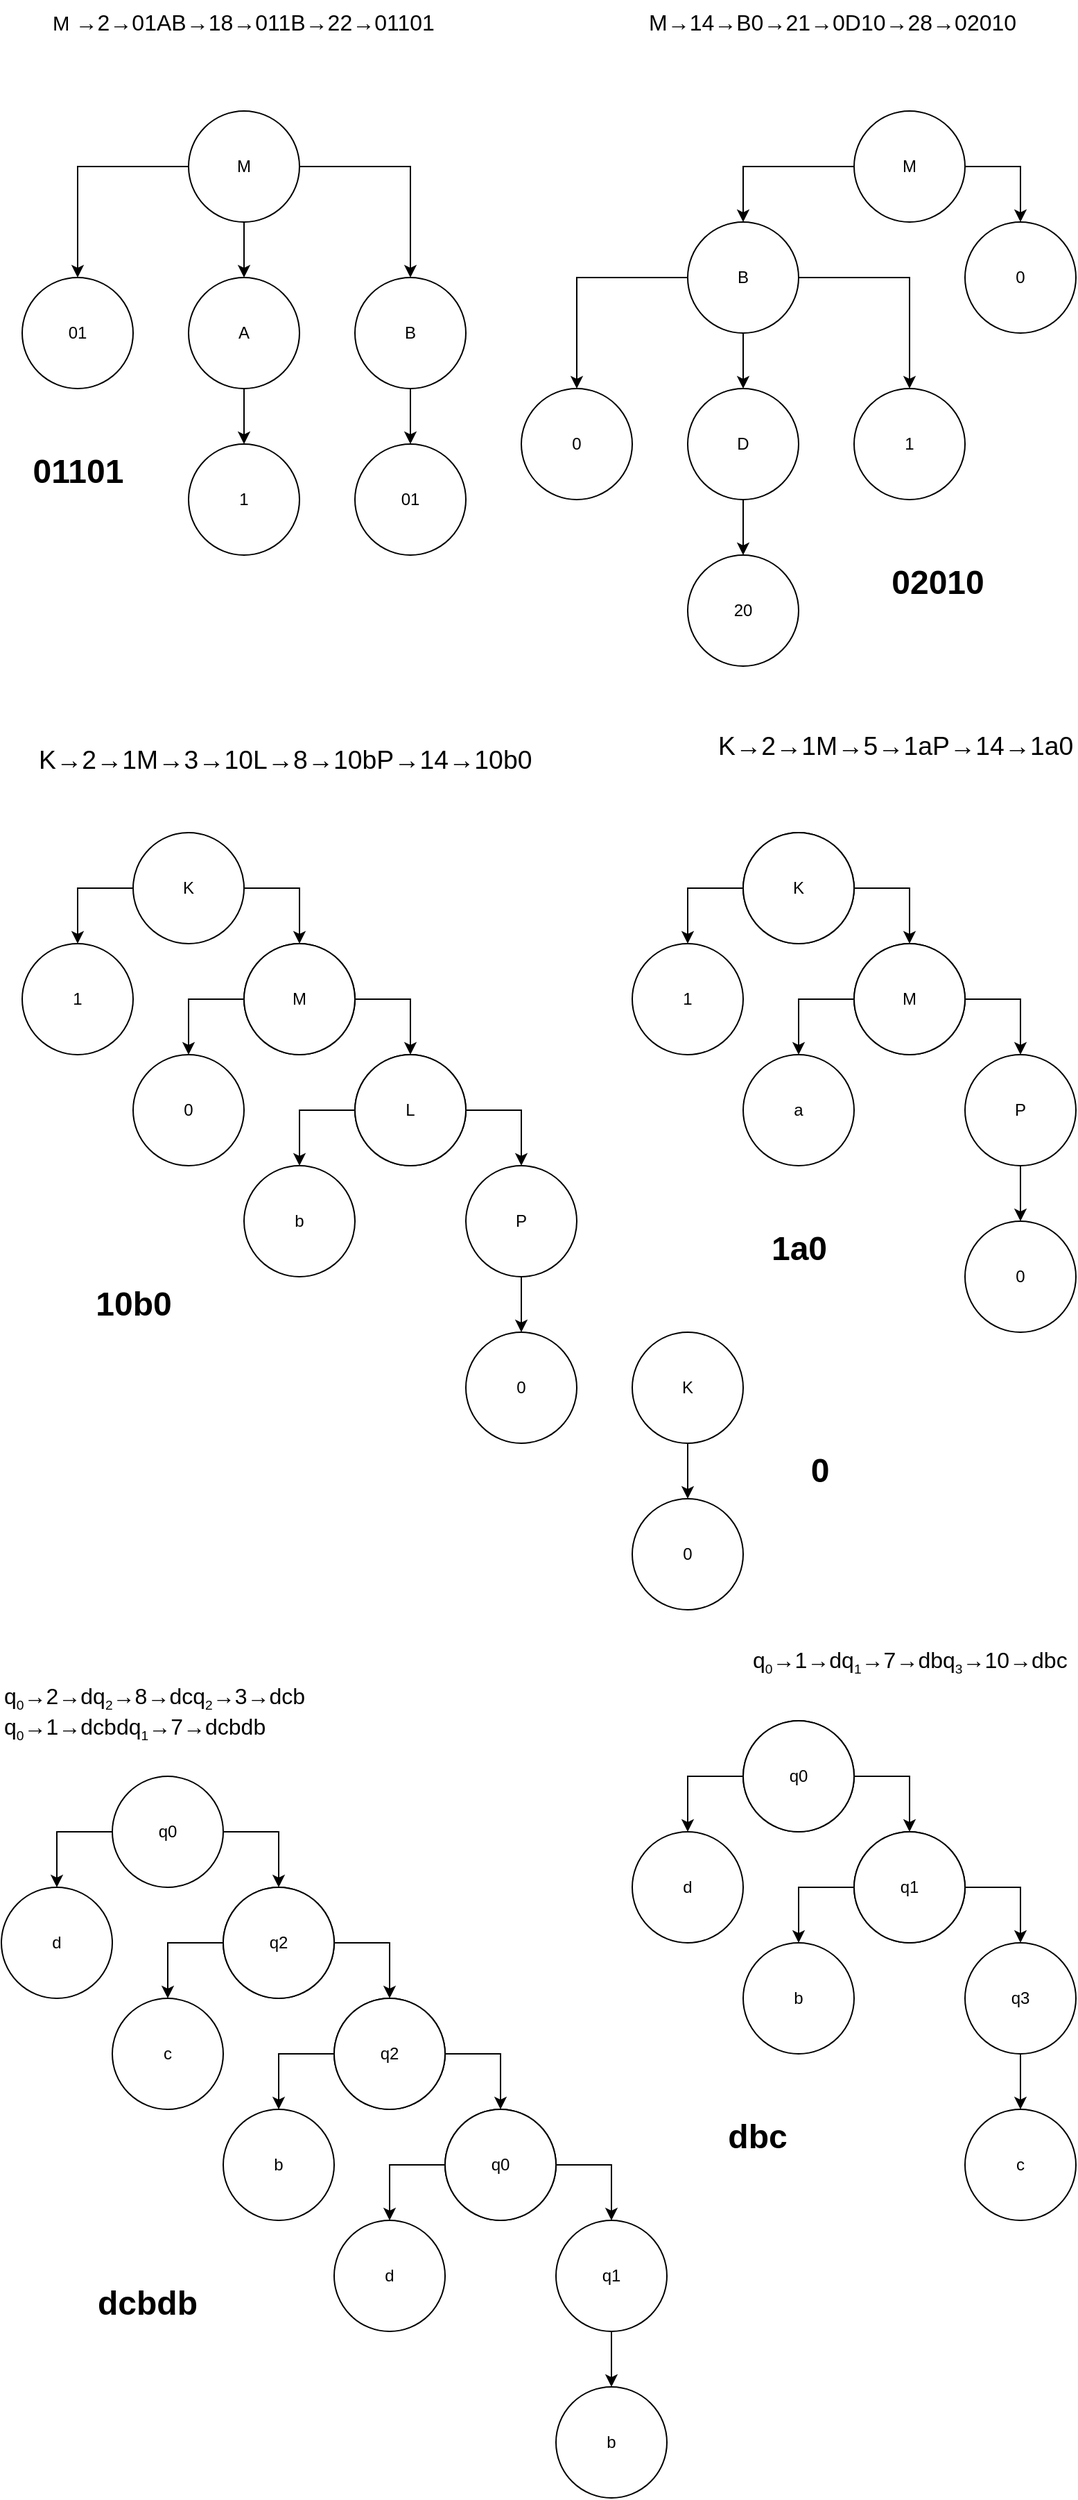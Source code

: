 <mxfile version="14.5.0" type="google"><diagram id="bq5S2013dl3rLuXf6DjG" name="Page-1"><mxGraphModel dx="1108" dy="516" grid="1" gridSize="10" guides="1" tooltips="1" connect="1" arrows="1" fold="1" page="1" pageScale="1" pageWidth="827" pageHeight="1169" math="0" shadow="0"><root><mxCell id="0"/><mxCell id="1" parent="0"/><mxCell id="MY9Ey5Y1wKkI6V7UfZVa-1" value="&lt;b style=&quot;font-weight: normal&quot; id=&quot;docs-internal-guid-f7c82d56-7fff-81ee-689a-39df1142ec52&quot;&gt;&lt;span style=&quot;font-size: 11pt; font-family: arial; color: rgb(0, 0, 0); background-color: transparent; font-weight: 400; font-style: normal; font-variant: normal; text-decoration: none; vertical-align: baseline;&quot;&gt;M &lt;/span&gt;&lt;span style=&quot;font-size: 12pt; font-family: arial; color: rgb(0, 0, 0); background-color: transparent; font-weight: 400; font-style: normal; font-variant: normal; text-decoration: none; vertical-align: baseline;&quot;&gt;→2→01AB→18→011B→22→01101&lt;/span&gt;&lt;/b&gt;" style="text;whiteSpace=wrap;html=1;" parent="1" vertex="1"><mxGeometry x="60" width="300" height="30" as="geometry"/></mxCell><mxCell id="MY9Ey5Y1wKkI6V7UfZVa-6" style="edgeStyle=orthogonalEdgeStyle;rounded=0;orthogonalLoop=1;jettySize=auto;html=1;" parent="1" source="MY9Ey5Y1wKkI6V7UfZVa-2" target="MY9Ey5Y1wKkI6V7UfZVa-5" edge="1"><mxGeometry relative="1" as="geometry"/></mxCell><mxCell id="MY9Ey5Y1wKkI6V7UfZVa-7" style="edgeStyle=orthogonalEdgeStyle;rounded=0;orthogonalLoop=1;jettySize=auto;html=1;" parent="1" source="MY9Ey5Y1wKkI6V7UfZVa-2" target="MY9Ey5Y1wKkI6V7UfZVa-4" edge="1"><mxGeometry relative="1" as="geometry"/></mxCell><mxCell id="MY9Ey5Y1wKkI6V7UfZVa-8" style="edgeStyle=orthogonalEdgeStyle;rounded=0;orthogonalLoop=1;jettySize=auto;html=1;" parent="1" source="MY9Ey5Y1wKkI6V7UfZVa-2" target="MY9Ey5Y1wKkI6V7UfZVa-3" edge="1"><mxGeometry relative="1" as="geometry"/></mxCell><mxCell id="MY9Ey5Y1wKkI6V7UfZVa-2" value="M" style="ellipse;whiteSpace=wrap;html=1;aspect=fixed;" parent="1" vertex="1"><mxGeometry x="160" y="80" width="80" height="80" as="geometry"/></mxCell><mxCell id="MY9Ey5Y1wKkI6V7UfZVa-12" style="edgeStyle=orthogonalEdgeStyle;rounded=0;orthogonalLoop=1;jettySize=auto;html=1;" parent="1" source="MY9Ey5Y1wKkI6V7UfZVa-3" target="MY9Ey5Y1wKkI6V7UfZVa-10" edge="1"><mxGeometry relative="1" as="geometry"/></mxCell><mxCell id="MY9Ey5Y1wKkI6V7UfZVa-3" value="B" style="ellipse;whiteSpace=wrap;html=1;aspect=fixed;" parent="1" vertex="1"><mxGeometry x="280" y="200" width="80" height="80" as="geometry"/></mxCell><mxCell id="MY9Ey5Y1wKkI6V7UfZVa-11" style="edgeStyle=orthogonalEdgeStyle;rounded=0;orthogonalLoop=1;jettySize=auto;html=1;" parent="1" source="MY9Ey5Y1wKkI6V7UfZVa-4" target="MY9Ey5Y1wKkI6V7UfZVa-9" edge="1"><mxGeometry relative="1" as="geometry"/></mxCell><mxCell id="MY9Ey5Y1wKkI6V7UfZVa-4" value="A" style="ellipse;whiteSpace=wrap;html=1;aspect=fixed;" parent="1" vertex="1"><mxGeometry x="160" y="200" width="80" height="80" as="geometry"/></mxCell><mxCell id="MY9Ey5Y1wKkI6V7UfZVa-5" value="01" style="ellipse;whiteSpace=wrap;html=1;aspect=fixed;" parent="1" vertex="1"><mxGeometry x="40" y="200" width="80" height="80" as="geometry"/></mxCell><mxCell id="MY9Ey5Y1wKkI6V7UfZVa-9" value="1" style="ellipse;whiteSpace=wrap;html=1;aspect=fixed;" parent="1" vertex="1"><mxGeometry x="160" y="320" width="80" height="80" as="geometry"/></mxCell><mxCell id="MY9Ey5Y1wKkI6V7UfZVa-10" value="01" style="ellipse;whiteSpace=wrap;html=1;aspect=fixed;" parent="1" vertex="1"><mxGeometry x="280" y="320" width="80" height="80" as="geometry"/></mxCell><mxCell id="MY9Ey5Y1wKkI6V7UfZVa-13" value="&lt;font style=&quot;font-size: 24px&quot;&gt;&lt;b&gt;01101&lt;/b&gt;&lt;/font&gt;" style="text;html=1;align=center;verticalAlign=middle;resizable=0;points=[];autosize=1;" parent="1" vertex="1"><mxGeometry x="40" y="330" width="80" height="20" as="geometry"/></mxCell><mxCell id="MY9Ey5Y1wKkI6V7UfZVa-14" value="&lt;b style=&quot;font-weight: normal&quot; id=&quot;docs-internal-guid-3b774263-7fff-513d-5ee4-12fc597fcb82&quot;&gt;&lt;span style=&quot;font-size: 12pt; font-family: arial; color: rgb(0, 0, 0); background-color: transparent; font-weight: 400; font-style: normal; font-variant: normal; text-decoration: none; vertical-align: baseline;&quot;&gt;M→14→B0→21→0D10→28→02010&lt;/span&gt;&lt;/b&gt;" style="text;whiteSpace=wrap;html=1;" parent="1" vertex="1"><mxGeometry x="490" width="290" height="30" as="geometry"/></mxCell><mxCell id="MY9Ey5Y1wKkI6V7UfZVa-18" style="edgeStyle=orthogonalEdgeStyle;rounded=0;orthogonalLoop=1;jettySize=auto;html=1;" parent="1" source="MY9Ey5Y1wKkI6V7UfZVa-15" target="MY9Ey5Y1wKkI6V7UfZVa-16" edge="1"><mxGeometry relative="1" as="geometry"><Array as="points"><mxPoint x="560" y="120"/></Array></mxGeometry></mxCell><mxCell id="MY9Ey5Y1wKkI6V7UfZVa-19" style="edgeStyle=orthogonalEdgeStyle;rounded=0;orthogonalLoop=1;jettySize=auto;html=1;entryX=0.5;entryY=0;entryDx=0;entryDy=0;" parent="1" source="MY9Ey5Y1wKkI6V7UfZVa-15" target="MY9Ey5Y1wKkI6V7UfZVa-17" edge="1"><mxGeometry relative="1" as="geometry"><Array as="points"><mxPoint x="760" y="120"/></Array></mxGeometry></mxCell><mxCell id="MY9Ey5Y1wKkI6V7UfZVa-15" value="M" style="ellipse;whiteSpace=wrap;html=1;aspect=fixed;" parent="1" vertex="1"><mxGeometry x="640" y="80" width="80" height="80" as="geometry"/></mxCell><mxCell id="MY9Ey5Y1wKkI6V7UfZVa-23" style="edgeStyle=orthogonalEdgeStyle;rounded=0;orthogonalLoop=1;jettySize=auto;html=1;" parent="1" source="MY9Ey5Y1wKkI6V7UfZVa-16" target="MY9Ey5Y1wKkI6V7UfZVa-22" edge="1"><mxGeometry relative="1" as="geometry"/></mxCell><mxCell id="MY9Ey5Y1wKkI6V7UfZVa-24" style="edgeStyle=orthogonalEdgeStyle;rounded=0;orthogonalLoop=1;jettySize=auto;html=1;entryX=0.5;entryY=0;entryDx=0;entryDy=0;" parent="1" source="MY9Ey5Y1wKkI6V7UfZVa-16" target="MY9Ey5Y1wKkI6V7UfZVa-21" edge="1"><mxGeometry relative="1" as="geometry"/></mxCell><mxCell id="MY9Ey5Y1wKkI6V7UfZVa-25" style="edgeStyle=orthogonalEdgeStyle;rounded=0;orthogonalLoop=1;jettySize=auto;html=1;" parent="1" source="MY9Ey5Y1wKkI6V7UfZVa-16" target="MY9Ey5Y1wKkI6V7UfZVa-20" edge="1"><mxGeometry relative="1" as="geometry"/></mxCell><mxCell id="MY9Ey5Y1wKkI6V7UfZVa-16" value="B" style="ellipse;whiteSpace=wrap;html=1;aspect=fixed;" parent="1" vertex="1"><mxGeometry x="520" y="160" width="80" height="80" as="geometry"/></mxCell><mxCell id="MY9Ey5Y1wKkI6V7UfZVa-17" value="0" style="ellipse;whiteSpace=wrap;html=1;aspect=fixed;" parent="1" vertex="1"><mxGeometry x="720" y="160" width="80" height="80" as="geometry"/></mxCell><mxCell id="MY9Ey5Y1wKkI6V7UfZVa-20" value="1" style="ellipse;whiteSpace=wrap;html=1;aspect=fixed;" parent="1" vertex="1"><mxGeometry x="640" y="280" width="80" height="80" as="geometry"/></mxCell><mxCell id="MY9Ey5Y1wKkI6V7UfZVa-27" style="edgeStyle=orthogonalEdgeStyle;rounded=0;orthogonalLoop=1;jettySize=auto;html=1;entryX=0.5;entryY=0;entryDx=0;entryDy=0;" parent="1" source="MY9Ey5Y1wKkI6V7UfZVa-21" target="MY9Ey5Y1wKkI6V7UfZVa-26" edge="1"><mxGeometry relative="1" as="geometry"/></mxCell><mxCell id="MY9Ey5Y1wKkI6V7UfZVa-21" value="D" style="ellipse;whiteSpace=wrap;html=1;aspect=fixed;" parent="1" vertex="1"><mxGeometry x="520" y="280" width="80" height="80" as="geometry"/></mxCell><mxCell id="MY9Ey5Y1wKkI6V7UfZVa-22" value="0" style="ellipse;whiteSpace=wrap;html=1;aspect=fixed;" parent="1" vertex="1"><mxGeometry x="400" y="280" width="80" height="80" as="geometry"/></mxCell><mxCell id="MY9Ey5Y1wKkI6V7UfZVa-26" value="20" style="ellipse;whiteSpace=wrap;html=1;aspect=fixed;" parent="1" vertex="1"><mxGeometry x="520" y="400" width="80" height="80" as="geometry"/></mxCell><mxCell id="MY9Ey5Y1wKkI6V7UfZVa-28" value="&lt;font style=&quot;font-size: 24px&quot;&gt;&lt;b&gt;02010&lt;/b&gt;&lt;/font&gt;" style="text;html=1;align=center;verticalAlign=middle;resizable=0;points=[];autosize=1;" parent="1" vertex="1"><mxGeometry x="660" y="410" width="80" height="20" as="geometry"/></mxCell><mxCell id="MY9Ey5Y1wKkI6V7UfZVa-29" value="&lt;b style=&quot;font-weight: normal&quot; id=&quot;docs-internal-guid-caf6889d-7fff-b81f-f4d1-7a55e1fd6c79&quot;&gt;&lt;span style=&quot;font-size: 14pt; font-family: calibri, sans-serif; color: rgb(0, 0, 0); background-color: transparent; font-weight: 400; font-style: normal; font-variant: normal; text-decoration: none; vertical-align: baseline;&quot;&gt;K→2→1M→3→10L→8→10bP→14→10b0&lt;/span&gt;&lt;/b&gt;" style="text;whiteSpace=wrap;html=1;" parent="1" vertex="1"><mxGeometry x="50" y="530" width="350" height="30" as="geometry"/></mxCell><mxCell id="MY9Ey5Y1wKkI6V7UfZVa-34" style="edgeStyle=orthogonalEdgeStyle;rounded=0;orthogonalLoop=1;jettySize=auto;html=1;entryX=0.5;entryY=0;entryDx=0;entryDy=0;" parent="1" source="MY9Ey5Y1wKkI6V7UfZVa-30" target="MY9Ey5Y1wKkI6V7UfZVa-33" edge="1"><mxGeometry relative="1" as="geometry"><Array as="points"><mxPoint x="80" y="640"/></Array></mxGeometry></mxCell><mxCell id="MY9Ey5Y1wKkI6V7UfZVa-35" style="edgeStyle=orthogonalEdgeStyle;rounded=0;orthogonalLoop=1;jettySize=auto;html=1;" parent="1" source="MY9Ey5Y1wKkI6V7UfZVa-30" target="MY9Ey5Y1wKkI6V7UfZVa-32" edge="1"><mxGeometry relative="1" as="geometry"><Array as="points"><mxPoint x="240" y="640"/></Array></mxGeometry></mxCell><mxCell id="MY9Ey5Y1wKkI6V7UfZVa-30" value="K" style="ellipse;whiteSpace=wrap;html=1;aspect=fixed;" parent="1" vertex="1"><mxGeometry x="120" y="600" width="80" height="80" as="geometry"/></mxCell><mxCell id="MY9Ey5Y1wKkI6V7UfZVa-31" value="0" style="ellipse;whiteSpace=wrap;html=1;aspect=fixed;" parent="1" vertex="1"><mxGeometry x="360" y="960" width="80" height="80" as="geometry"/></mxCell><mxCell id="MY9Ey5Y1wKkI6V7UfZVa-32" value="M" style="ellipse;whiteSpace=wrap;html=1;aspect=fixed;" parent="1" vertex="1"><mxGeometry x="200" y="680" width="80" height="80" as="geometry"/></mxCell><mxCell id="MY9Ey5Y1wKkI6V7UfZVa-33" value="1" style="ellipse;whiteSpace=wrap;html=1;aspect=fixed;" parent="1" vertex="1"><mxGeometry x="40" y="680" width="80" height="80" as="geometry"/></mxCell><mxCell id="MY9Ey5Y1wKkI6V7UfZVa-36" style="edgeStyle=orthogonalEdgeStyle;rounded=0;orthogonalLoop=1;jettySize=auto;html=1;entryX=0.5;entryY=0;entryDx=0;entryDy=0;" parent="1" source="MY9Ey5Y1wKkI6V7UfZVa-38" target="MY9Ey5Y1wKkI6V7UfZVa-40" edge="1"><mxGeometry relative="1" as="geometry"><Array as="points"><mxPoint x="160" y="720"/></Array></mxGeometry></mxCell><mxCell id="MY9Ey5Y1wKkI6V7UfZVa-37" style="edgeStyle=orthogonalEdgeStyle;rounded=0;orthogonalLoop=1;jettySize=auto;html=1;" parent="1" source="MY9Ey5Y1wKkI6V7UfZVa-38" target="MY9Ey5Y1wKkI6V7UfZVa-39" edge="1"><mxGeometry relative="1" as="geometry"><Array as="points"><mxPoint x="320" y="720"/></Array></mxGeometry></mxCell><mxCell id="MY9Ey5Y1wKkI6V7UfZVa-38" value="M" style="ellipse;whiteSpace=wrap;html=1;aspect=fixed;" parent="1" vertex="1"><mxGeometry x="200" y="680" width="80" height="80" as="geometry"/></mxCell><mxCell id="MY9Ey5Y1wKkI6V7UfZVa-39" value="M" style="ellipse;whiteSpace=wrap;html=1;aspect=fixed;" parent="1" vertex="1"><mxGeometry x="280" y="760" width="80" height="80" as="geometry"/></mxCell><mxCell id="MY9Ey5Y1wKkI6V7UfZVa-40" value="0" style="ellipse;whiteSpace=wrap;html=1;aspect=fixed;" parent="1" vertex="1"><mxGeometry x="120" y="760" width="80" height="80" as="geometry"/></mxCell><mxCell id="MY9Ey5Y1wKkI6V7UfZVa-41" style="edgeStyle=orthogonalEdgeStyle;rounded=0;orthogonalLoop=1;jettySize=auto;html=1;entryX=0.5;entryY=0;entryDx=0;entryDy=0;" parent="1" source="MY9Ey5Y1wKkI6V7UfZVa-43" target="MY9Ey5Y1wKkI6V7UfZVa-45" edge="1"><mxGeometry relative="1" as="geometry"><Array as="points"><mxPoint x="240" y="800"/></Array></mxGeometry></mxCell><mxCell id="MY9Ey5Y1wKkI6V7UfZVa-42" style="edgeStyle=orthogonalEdgeStyle;rounded=0;orthogonalLoop=1;jettySize=auto;html=1;" parent="1" source="MY9Ey5Y1wKkI6V7UfZVa-43" target="MY9Ey5Y1wKkI6V7UfZVa-44" edge="1"><mxGeometry relative="1" as="geometry"><Array as="points"><mxPoint x="400" y="800"/></Array></mxGeometry></mxCell><mxCell id="MY9Ey5Y1wKkI6V7UfZVa-43" value="L" style="ellipse;whiteSpace=wrap;html=1;aspect=fixed;" parent="1" vertex="1"><mxGeometry x="280" y="760" width="80" height="80" as="geometry"/></mxCell><mxCell id="MY9Ey5Y1wKkI6V7UfZVa-51" style="edgeStyle=orthogonalEdgeStyle;rounded=0;orthogonalLoop=1;jettySize=auto;html=1;" parent="1" source="MY9Ey5Y1wKkI6V7UfZVa-44" target="MY9Ey5Y1wKkI6V7UfZVa-31" edge="1"><mxGeometry relative="1" as="geometry"/></mxCell><mxCell id="MY9Ey5Y1wKkI6V7UfZVa-44" value="P" style="ellipse;whiteSpace=wrap;html=1;aspect=fixed;" parent="1" vertex="1"><mxGeometry x="360" y="840" width="80" height="80" as="geometry"/></mxCell><mxCell id="MY9Ey5Y1wKkI6V7UfZVa-45" value="b" style="ellipse;whiteSpace=wrap;html=1;aspect=fixed;" parent="1" vertex="1"><mxGeometry x="200" y="840" width="80" height="80" as="geometry"/></mxCell><mxCell id="MY9Ey5Y1wKkI6V7UfZVa-52" value="&lt;font style=&quot;font-size: 24px&quot;&gt;&lt;b&gt;10b0&lt;/b&gt;&lt;/font&gt;" style="text;html=1;align=center;verticalAlign=middle;resizable=0;points=[];autosize=1;" parent="1" vertex="1"><mxGeometry x="85" y="930" width="70" height="20" as="geometry"/></mxCell><mxCell id="MY9Ey5Y1wKkI6V7UfZVa-53" value="&lt;b style=&quot;font-weight: normal&quot; id=&quot;docs-internal-guid-ce30fe15-7fff-f351-4398-638272d41982&quot;&gt;&lt;span style=&quot;font-size: 14pt; font-family: calibri, sans-serif; color: rgb(0, 0, 0); background-color: transparent; font-weight: 400; font-style: normal; font-variant: normal; text-decoration: none; vertical-align: baseline;&quot;&gt;K→2→1M→5→1aP→14→1a0&lt;/span&gt;&lt;/b&gt;" style="text;whiteSpace=wrap;html=1;" parent="1" vertex="1"><mxGeometry x="540" y="520" width="260" height="30" as="geometry"/></mxCell><mxCell id="MY9Ey5Y1wKkI6V7UfZVa-54" value="0" style="ellipse;whiteSpace=wrap;html=1;aspect=fixed;" parent="1" vertex="1"><mxGeometry x="720" y="880" width="80" height="80" as="geometry"/></mxCell><mxCell id="MY9Ey5Y1wKkI6V7UfZVa-55" value="M" style="ellipse;whiteSpace=wrap;html=1;aspect=fixed;" parent="1" vertex="1"><mxGeometry x="560" y="600" width="80" height="80" as="geometry"/></mxCell><mxCell id="MY9Ey5Y1wKkI6V7UfZVa-56" style="edgeStyle=orthogonalEdgeStyle;rounded=0;orthogonalLoop=1;jettySize=auto;html=1;entryX=0.5;entryY=0;entryDx=0;entryDy=0;" parent="1" source="MY9Ey5Y1wKkI6V7UfZVa-58" target="MY9Ey5Y1wKkI6V7UfZVa-60" edge="1"><mxGeometry relative="1" as="geometry"><Array as="points"><mxPoint x="520" y="640"/></Array></mxGeometry></mxCell><mxCell id="MY9Ey5Y1wKkI6V7UfZVa-57" style="edgeStyle=orthogonalEdgeStyle;rounded=0;orthogonalLoop=1;jettySize=auto;html=1;" parent="1" source="MY9Ey5Y1wKkI6V7UfZVa-58" target="MY9Ey5Y1wKkI6V7UfZVa-59" edge="1"><mxGeometry relative="1" as="geometry"><Array as="points"><mxPoint x="680" y="640"/></Array></mxGeometry></mxCell><mxCell id="MY9Ey5Y1wKkI6V7UfZVa-58" value="K" style="ellipse;whiteSpace=wrap;html=1;aspect=fixed;" parent="1" vertex="1"><mxGeometry x="560" y="600" width="80" height="80" as="geometry"/></mxCell><mxCell id="MY9Ey5Y1wKkI6V7UfZVa-59" value="M" style="ellipse;whiteSpace=wrap;html=1;aspect=fixed;" parent="1" vertex="1"><mxGeometry x="640" y="680" width="80" height="80" as="geometry"/></mxCell><mxCell id="MY9Ey5Y1wKkI6V7UfZVa-60" value="1" style="ellipse;whiteSpace=wrap;html=1;aspect=fixed;" parent="1" vertex="1"><mxGeometry x="480" y="680" width="80" height="80" as="geometry"/></mxCell><mxCell id="MY9Ey5Y1wKkI6V7UfZVa-61" style="edgeStyle=orthogonalEdgeStyle;rounded=0;orthogonalLoop=1;jettySize=auto;html=1;entryX=0.5;entryY=0;entryDx=0;entryDy=0;" parent="1" source="MY9Ey5Y1wKkI6V7UfZVa-63" target="MY9Ey5Y1wKkI6V7UfZVa-66" edge="1"><mxGeometry relative="1" as="geometry"><Array as="points"><mxPoint x="600" y="720"/></Array></mxGeometry></mxCell><mxCell id="MY9Ey5Y1wKkI6V7UfZVa-62" style="edgeStyle=orthogonalEdgeStyle;rounded=0;orthogonalLoop=1;jettySize=auto;html=1;" parent="1" source="MY9Ey5Y1wKkI6V7UfZVa-63" target="MY9Ey5Y1wKkI6V7UfZVa-65" edge="1"><mxGeometry relative="1" as="geometry"><Array as="points"><mxPoint x="760" y="720"/></Array></mxGeometry></mxCell><mxCell id="MY9Ey5Y1wKkI6V7UfZVa-63" value="M" style="ellipse;whiteSpace=wrap;html=1;aspect=fixed;" parent="1" vertex="1"><mxGeometry x="640" y="680" width="80" height="80" as="geometry"/></mxCell><mxCell id="MY9Ey5Y1wKkI6V7UfZVa-64" style="edgeStyle=orthogonalEdgeStyle;rounded=0;orthogonalLoop=1;jettySize=auto;html=1;" parent="1" source="MY9Ey5Y1wKkI6V7UfZVa-65" target="MY9Ey5Y1wKkI6V7UfZVa-54" edge="1"><mxGeometry relative="1" as="geometry"/></mxCell><mxCell id="MY9Ey5Y1wKkI6V7UfZVa-65" value="P" style="ellipse;whiteSpace=wrap;html=1;aspect=fixed;" parent="1" vertex="1"><mxGeometry x="720" y="760" width="80" height="80" as="geometry"/></mxCell><mxCell id="MY9Ey5Y1wKkI6V7UfZVa-66" value="a" style="ellipse;whiteSpace=wrap;html=1;aspect=fixed;" parent="1" vertex="1"><mxGeometry x="560" y="760" width="80" height="80" as="geometry"/></mxCell><mxCell id="MY9Ey5Y1wKkI6V7UfZVa-67" value="&lt;font style=&quot;font-size: 24px&quot;&gt;&lt;b&gt;1a0&lt;/b&gt;&lt;/font&gt;" style="text;html=1;align=center;verticalAlign=middle;resizable=0;points=[];autosize=1;" parent="1" vertex="1"><mxGeometry x="570" y="890" width="60" height="20" as="geometry"/></mxCell><mxCell id="MY9Ey5Y1wKkI6V7UfZVa-68" value="0" style="ellipse;whiteSpace=wrap;html=1;aspect=fixed;" parent="1" vertex="1"><mxGeometry x="480" y="1080" width="80" height="80" as="geometry"/></mxCell><mxCell id="MY9Ey5Y1wKkI6V7UfZVa-69" style="edgeStyle=orthogonalEdgeStyle;rounded=0;orthogonalLoop=1;jettySize=auto;html=1;" parent="1" source="MY9Ey5Y1wKkI6V7UfZVa-70" target="MY9Ey5Y1wKkI6V7UfZVa-68" edge="1"><mxGeometry relative="1" as="geometry"/></mxCell><mxCell id="MY9Ey5Y1wKkI6V7UfZVa-70" value="K" style="ellipse;whiteSpace=wrap;html=1;aspect=fixed;" parent="1" vertex="1"><mxGeometry x="480" y="960" width="80" height="80" as="geometry"/></mxCell><mxCell id="MY9Ey5Y1wKkI6V7UfZVa-71" value="&lt;b&gt;&lt;font style=&quot;font-size: 24px&quot;&gt;0&lt;/font&gt;&lt;/b&gt;" style="text;html=1;align=center;verticalAlign=middle;resizable=0;points=[];autosize=1;" parent="1" vertex="1"><mxGeometry x="600" y="1050" width="30" height="20" as="geometry"/></mxCell><mxCell id="G16R22bd1gt3zcoF2fdc-5" style="edgeStyle=orthogonalEdgeStyle;rounded=0;orthogonalLoop=1;jettySize=auto;html=1;" edge="1" parent="1" source="G16R22bd1gt3zcoF2fdc-1" target="G16R22bd1gt3zcoF2fdc-4"><mxGeometry relative="1" as="geometry"><Array as="points"><mxPoint x="65" y="1320"/></Array></mxGeometry></mxCell><mxCell id="G16R22bd1gt3zcoF2fdc-6" style="edgeStyle=orthogonalEdgeStyle;rounded=0;orthogonalLoop=1;jettySize=auto;html=1;" edge="1" parent="1" source="G16R22bd1gt3zcoF2fdc-1" target="G16R22bd1gt3zcoF2fdc-3"><mxGeometry relative="1" as="geometry"><Array as="points"><mxPoint x="225" y="1320"/></Array></mxGeometry></mxCell><mxCell id="G16R22bd1gt3zcoF2fdc-1" value="q0" style="ellipse;whiteSpace=wrap;html=1;aspect=fixed;" vertex="1" parent="1"><mxGeometry x="105" y="1280" width="80" height="80" as="geometry"/></mxCell><mxCell id="G16R22bd1gt3zcoF2fdc-2" value="&lt;b style=&quot;font-weight: normal&quot; id=&quot;docs-internal-guid-20a89bce-7fff-9522-139c-a4a4f72ba5ad&quot;&gt;&lt;p dir=&quot;ltr&quot; style=&quot;line-height: 1.2 ; margin-top: 12pt ; margin-bottom: 12pt&quot;&gt;&lt;span style=&quot;font-size: 12pt; font-family: calibri, sans-serif; color: rgb(0, 0, 0); background-color: transparent; font-weight: 400; font-style: normal; font-variant: normal; text-decoration: none; vertical-align: baseline;&quot;&gt;q&lt;/span&gt;&lt;span style=&quot;font-size: 12pt; font-family: calibri, sans-serif; color: rgb(0, 0, 0); background-color: transparent; font-weight: 400; font-style: normal; font-variant: normal; text-decoration: none; vertical-align: baseline;&quot;&gt;&lt;span style=&quot;font-size: 0.6em ; vertical-align: sub&quot;&gt;0&lt;/span&gt;&lt;/span&gt;&lt;span style=&quot;font-size: 12pt; font-family: calibri, sans-serif; color: rgb(0, 0, 0); background-color: transparent; font-weight: 400; font-style: normal; font-variant: normal; text-decoration: none; vertical-align: baseline;&quot;&gt;→2→dq&lt;/span&gt;&lt;span style=&quot;font-size: 12pt; font-family: calibri, sans-serif; color: rgb(0, 0, 0); background-color: transparent; font-weight: 400; font-style: normal; font-variant: normal; text-decoration: none; vertical-align: baseline;&quot;&gt;&lt;span style=&quot;font-size: 0.6em ; vertical-align: sub&quot;&gt;2&lt;/span&gt;&lt;/span&gt;&lt;span style=&quot;font-size: 12pt; font-family: calibri, sans-serif; color: rgb(0, 0, 0); background-color: transparent; font-weight: 400; font-style: normal; font-variant: normal; text-decoration: none; vertical-align: baseline;&quot;&gt;→8→dcq&lt;/span&gt;&lt;span style=&quot;font-size: 12pt; font-family: calibri, sans-serif; color: rgb(0, 0, 0); background-color: transparent; font-weight: 400; font-style: normal; font-variant: normal; text-decoration: none; vertical-align: baseline;&quot;&gt;&lt;span style=&quot;font-size: 0.6em ; vertical-align: sub&quot;&gt;2&lt;/span&gt;&lt;/span&gt;&lt;span style=&quot;font-size: 12pt; font-family: calibri, sans-serif; color: rgb(0, 0, 0); background-color: transparent; font-weight: 400; font-style: normal; font-variant: normal; text-decoration: none; vertical-align: baseline;&quot;&gt;→3→dcb&lt;/span&gt;&lt;span style=&quot;font-size: 12pt; font-family: calibri, sans-serif; color: rgb(0, 0, 0); background-color: transparent; font-weight: 400; font-style: normal; font-variant: normal; text-decoration: none; vertical-align: baseline;&quot;&gt;&lt;span style=&quot;font-size: 0.6em ; vertical-align: sub&quot;&gt; &lt;/span&gt;&lt;/span&gt;&lt;span style=&quot;font-size: 12pt; font-family: calibri, sans-serif; color: rgb(0, 0, 0); background-color: transparent; font-weight: 400; font-style: normal; font-variant: normal; text-decoration: none; vertical-align: baseline;&quot;&gt;q&lt;/span&gt;&lt;span style=&quot;font-size: 12pt; font-family: calibri, sans-serif; color: rgb(0, 0, 0); background-color: transparent; font-weight: 400; font-style: normal; font-variant: normal; text-decoration: none; vertical-align: baseline;&quot;&gt;&lt;span style=&quot;font-size: 0.6em ; vertical-align: sub&quot;&gt;0&lt;/span&gt;&lt;/span&gt;&lt;span style=&quot;font-size: 12pt; font-family: calibri, sans-serif; color: rgb(0, 0, 0); background-color: transparent; font-weight: 400; font-style: normal; font-variant: normal; text-decoration: none; vertical-align: baseline;&quot;&gt;→1→dcbdq&lt;/span&gt;&lt;span style=&quot;font-size: 12pt; font-family: calibri, sans-serif; color: rgb(0, 0, 0); background-color: transparent; font-weight: 400; font-style: normal; font-variant: normal; text-decoration: none; vertical-align: baseline;&quot;&gt;&lt;span style=&quot;font-size: 0.6em ; vertical-align: sub&quot;&gt;1&lt;/span&gt;&lt;/span&gt;&lt;span style=&quot;font-size: 12pt; font-family: calibri, sans-serif; color: rgb(0, 0, 0); background-color: transparent; font-weight: 400; font-style: normal; font-variant: normal; text-decoration: none; vertical-align: baseline;&quot;&gt;→7→dcbdb&lt;/span&gt;&lt;/p&gt;&lt;/b&gt;&lt;br class=&quot;Apple-interchange-newline&quot;&gt;" style="text;whiteSpace=wrap;html=1;" vertex="1" parent="1"><mxGeometry x="25" y="1190" width="400" height="50" as="geometry"/></mxCell><mxCell id="G16R22bd1gt3zcoF2fdc-3" value="" style="ellipse;whiteSpace=wrap;html=1;aspect=fixed;" vertex="1" parent="1"><mxGeometry x="185" y="1360" width="80" height="80" as="geometry"/></mxCell><mxCell id="G16R22bd1gt3zcoF2fdc-4" value="d" style="ellipse;whiteSpace=wrap;html=1;aspect=fixed;" vertex="1" parent="1"><mxGeometry x="25" y="1360" width="80" height="80" as="geometry"/></mxCell><mxCell id="G16R22bd1gt3zcoF2fdc-7" style="edgeStyle=orthogonalEdgeStyle;rounded=0;orthogonalLoop=1;jettySize=auto;html=1;" edge="1" parent="1" source="G16R22bd1gt3zcoF2fdc-9" target="G16R22bd1gt3zcoF2fdc-11"><mxGeometry relative="1" as="geometry"><Array as="points"><mxPoint x="145" y="1400"/></Array></mxGeometry></mxCell><mxCell id="G16R22bd1gt3zcoF2fdc-8" style="edgeStyle=orthogonalEdgeStyle;rounded=0;orthogonalLoop=1;jettySize=auto;html=1;" edge="1" parent="1" source="G16R22bd1gt3zcoF2fdc-9" target="G16R22bd1gt3zcoF2fdc-10"><mxGeometry relative="1" as="geometry"><Array as="points"><mxPoint x="305" y="1400"/></Array></mxGeometry></mxCell><mxCell id="G16R22bd1gt3zcoF2fdc-9" value="q2" style="ellipse;whiteSpace=wrap;html=1;aspect=fixed;" vertex="1" parent="1"><mxGeometry x="185" y="1360" width="80" height="80" as="geometry"/></mxCell><mxCell id="G16R22bd1gt3zcoF2fdc-10" value="" style="ellipse;whiteSpace=wrap;html=1;aspect=fixed;" vertex="1" parent="1"><mxGeometry x="265" y="1440" width="80" height="80" as="geometry"/></mxCell><mxCell id="G16R22bd1gt3zcoF2fdc-11" value="c" style="ellipse;whiteSpace=wrap;html=1;aspect=fixed;" vertex="1" parent="1"><mxGeometry x="105" y="1440" width="80" height="80" as="geometry"/></mxCell><mxCell id="G16R22bd1gt3zcoF2fdc-12" style="edgeStyle=orthogonalEdgeStyle;rounded=0;orthogonalLoop=1;jettySize=auto;html=1;" edge="1" parent="1" source="G16R22bd1gt3zcoF2fdc-14" target="G16R22bd1gt3zcoF2fdc-16"><mxGeometry relative="1" as="geometry"><Array as="points"><mxPoint x="225" y="1480"/></Array></mxGeometry></mxCell><mxCell id="G16R22bd1gt3zcoF2fdc-13" style="edgeStyle=orthogonalEdgeStyle;rounded=0;orthogonalLoop=1;jettySize=auto;html=1;" edge="1" parent="1" source="G16R22bd1gt3zcoF2fdc-14" target="G16R22bd1gt3zcoF2fdc-15"><mxGeometry relative="1" as="geometry"><Array as="points"><mxPoint x="385" y="1480"/></Array></mxGeometry></mxCell><mxCell id="G16R22bd1gt3zcoF2fdc-14" value="q2" style="ellipse;whiteSpace=wrap;html=1;aspect=fixed;" vertex="1" parent="1"><mxGeometry x="265" y="1440" width="80" height="80" as="geometry"/></mxCell><mxCell id="G16R22bd1gt3zcoF2fdc-15" value="" style="ellipse;whiteSpace=wrap;html=1;aspect=fixed;" vertex="1" parent="1"><mxGeometry x="345" y="1520" width="80" height="80" as="geometry"/></mxCell><mxCell id="G16R22bd1gt3zcoF2fdc-16" value="b" style="ellipse;whiteSpace=wrap;html=1;aspect=fixed;" vertex="1" parent="1"><mxGeometry x="185" y="1520" width="80" height="80" as="geometry"/></mxCell><mxCell id="G16R22bd1gt3zcoF2fdc-17" style="edgeStyle=orthogonalEdgeStyle;rounded=0;orthogonalLoop=1;jettySize=auto;html=1;" edge="1" parent="1" source="G16R22bd1gt3zcoF2fdc-19" target="G16R22bd1gt3zcoF2fdc-21"><mxGeometry relative="1" as="geometry"><Array as="points"><mxPoint x="305" y="1560"/></Array></mxGeometry></mxCell><mxCell id="G16R22bd1gt3zcoF2fdc-18" style="edgeStyle=orthogonalEdgeStyle;rounded=0;orthogonalLoop=1;jettySize=auto;html=1;" edge="1" parent="1" source="G16R22bd1gt3zcoF2fdc-19" target="G16R22bd1gt3zcoF2fdc-20"><mxGeometry relative="1" as="geometry"><Array as="points"><mxPoint x="465" y="1560"/></Array></mxGeometry></mxCell><mxCell id="G16R22bd1gt3zcoF2fdc-19" value="q0" style="ellipse;whiteSpace=wrap;html=1;aspect=fixed;" vertex="1" parent="1"><mxGeometry x="345" y="1520" width="80" height="80" as="geometry"/></mxCell><mxCell id="G16R22bd1gt3zcoF2fdc-24" style="edgeStyle=orthogonalEdgeStyle;rounded=0;orthogonalLoop=1;jettySize=auto;html=1;entryX=0.5;entryY=0;entryDx=0;entryDy=0;" edge="1" parent="1" source="G16R22bd1gt3zcoF2fdc-20" target="G16R22bd1gt3zcoF2fdc-22"><mxGeometry relative="1" as="geometry"/></mxCell><mxCell id="G16R22bd1gt3zcoF2fdc-20" value="q1" style="ellipse;whiteSpace=wrap;html=1;aspect=fixed;" vertex="1" parent="1"><mxGeometry x="425" y="1600" width="80" height="80" as="geometry"/></mxCell><mxCell id="G16R22bd1gt3zcoF2fdc-21" value="d" style="ellipse;whiteSpace=wrap;html=1;aspect=fixed;" vertex="1" parent="1"><mxGeometry x="265" y="1600" width="80" height="80" as="geometry"/></mxCell><mxCell id="G16R22bd1gt3zcoF2fdc-22" value="b" style="ellipse;whiteSpace=wrap;html=1;aspect=fixed;" vertex="1" parent="1"><mxGeometry x="425" y="1720" width="80" height="80" as="geometry"/></mxCell><mxCell id="G16R22bd1gt3zcoF2fdc-25" value="&lt;b&gt;&lt;font style=&quot;font-size: 24px&quot;&gt;dcbdb&lt;/font&gt;&lt;/b&gt;" style="text;html=1;align=center;verticalAlign=middle;resizable=0;points=[];autosize=1;" vertex="1" parent="1"><mxGeometry x="85" y="1650" width="90" height="20" as="geometry"/></mxCell><mxCell id="G16R22bd1gt3zcoF2fdc-26" value="&lt;b style=&quot;font-weight: normal&quot; id=&quot;docs-internal-guid-238e09ee-7fff-3a9e-9a1d-606c4258e6b3&quot;&gt;&lt;span style=&quot;font-size: 12pt; font-family: calibri, sans-serif; color: rgb(0, 0, 0); background-color: transparent; font-weight: 400; font-style: normal; font-variant: normal; text-decoration: none; vertical-align: baseline;&quot;&gt;q&lt;/span&gt;&lt;span style=&quot;font-size: 12pt; font-family: calibri, sans-serif; color: rgb(0, 0, 0); background-color: transparent; font-weight: 400; font-style: normal; font-variant: normal; text-decoration: none; vertical-align: baseline;&quot;&gt;&lt;span style=&quot;font-size: 0.6em ; vertical-align: sub&quot;&gt;0&lt;/span&gt;&lt;/span&gt;&lt;span style=&quot;font-size: 12pt; font-family: calibri, sans-serif; color: rgb(0, 0, 0); background-color: transparent; font-weight: 400; font-style: normal; font-variant: normal; text-decoration: none; vertical-align: baseline;&quot;&gt;→1→dq&lt;/span&gt;&lt;span style=&quot;font-size: 12pt; font-family: calibri, sans-serif; color: rgb(0, 0, 0); background-color: transparent; font-weight: 400; font-style: normal; font-variant: normal; text-decoration: none; vertical-align: baseline;&quot;&gt;&lt;span style=&quot;font-size: 0.6em ; vertical-align: sub&quot;&gt;1&lt;/span&gt;&lt;/span&gt;&lt;span style=&quot;font-size: 12pt; font-family: calibri, sans-serif; color: rgb(0, 0, 0); background-color: transparent; font-weight: 400; font-style: normal; font-variant: normal; text-decoration: none; vertical-align: baseline;&quot;&gt;→7→dbq&lt;/span&gt;&lt;span style=&quot;font-size: 12pt; font-family: calibri, sans-serif; color: rgb(0, 0, 0); background-color: transparent; font-weight: 400; font-style: normal; font-variant: normal; text-decoration: none; vertical-align: baseline;&quot;&gt;&lt;span style=&quot;font-size: 0.6em ; vertical-align: sub&quot;&gt;3&lt;/span&gt;&lt;/span&gt;&lt;span style=&quot;font-size: 12pt; font-family: calibri, sans-serif; color: rgb(0, 0, 0); background-color: transparent; font-weight: 400; font-style: normal; font-variant: normal; text-decoration: none; vertical-align: baseline;&quot;&gt;→10→dbc&lt;/span&gt;&lt;/b&gt;" style="text;whiteSpace=wrap;html=1;" vertex="1" parent="1"><mxGeometry x="565" y="1180" width="230" height="40" as="geometry"/></mxCell><mxCell id="G16R22bd1gt3zcoF2fdc-27" value="" style="ellipse;whiteSpace=wrap;html=1;aspect=fixed;" vertex="1" parent="1"><mxGeometry x="560" y="1240" width="80" height="80" as="geometry"/></mxCell><mxCell id="G16R22bd1gt3zcoF2fdc-28" style="edgeStyle=orthogonalEdgeStyle;rounded=0;orthogonalLoop=1;jettySize=auto;html=1;" edge="1" parent="1" source="G16R22bd1gt3zcoF2fdc-30" target="G16R22bd1gt3zcoF2fdc-32"><mxGeometry relative="1" as="geometry"><Array as="points"><mxPoint x="520" y="1280"/></Array></mxGeometry></mxCell><mxCell id="G16R22bd1gt3zcoF2fdc-29" style="edgeStyle=orthogonalEdgeStyle;rounded=0;orthogonalLoop=1;jettySize=auto;html=1;" edge="1" parent="1" source="G16R22bd1gt3zcoF2fdc-30" target="G16R22bd1gt3zcoF2fdc-31"><mxGeometry relative="1" as="geometry"><Array as="points"><mxPoint x="680" y="1280"/></Array></mxGeometry></mxCell><mxCell id="G16R22bd1gt3zcoF2fdc-30" value="q0" style="ellipse;whiteSpace=wrap;html=1;aspect=fixed;" vertex="1" parent="1"><mxGeometry x="560" y="1240" width="80" height="80" as="geometry"/></mxCell><mxCell id="G16R22bd1gt3zcoF2fdc-31" value="" style="ellipse;whiteSpace=wrap;html=1;aspect=fixed;" vertex="1" parent="1"><mxGeometry x="640" y="1320" width="80" height="80" as="geometry"/></mxCell><mxCell id="G16R22bd1gt3zcoF2fdc-32" value="d" style="ellipse;whiteSpace=wrap;html=1;aspect=fixed;" vertex="1" parent="1"><mxGeometry x="480" y="1320" width="80" height="80" as="geometry"/></mxCell><mxCell id="G16R22bd1gt3zcoF2fdc-33" style="edgeStyle=orthogonalEdgeStyle;rounded=0;orthogonalLoop=1;jettySize=auto;html=1;" edge="1" parent="1" source="G16R22bd1gt3zcoF2fdc-35" target="G16R22bd1gt3zcoF2fdc-38"><mxGeometry relative="1" as="geometry"><Array as="points"><mxPoint x="600" y="1360"/></Array></mxGeometry></mxCell><mxCell id="G16R22bd1gt3zcoF2fdc-34" style="edgeStyle=orthogonalEdgeStyle;rounded=0;orthogonalLoop=1;jettySize=auto;html=1;" edge="1" parent="1" source="G16R22bd1gt3zcoF2fdc-35" target="G16R22bd1gt3zcoF2fdc-37"><mxGeometry relative="1" as="geometry"><Array as="points"><mxPoint x="760" y="1360"/></Array></mxGeometry></mxCell><mxCell id="G16R22bd1gt3zcoF2fdc-35" value="q1" style="ellipse;whiteSpace=wrap;html=1;aspect=fixed;" vertex="1" parent="1"><mxGeometry x="640" y="1320" width="80" height="80" as="geometry"/></mxCell><mxCell id="G16R22bd1gt3zcoF2fdc-36" style="edgeStyle=orthogonalEdgeStyle;rounded=0;orthogonalLoop=1;jettySize=auto;html=1;entryX=0.5;entryY=0;entryDx=0;entryDy=0;" edge="1" parent="1" source="G16R22bd1gt3zcoF2fdc-37" target="G16R22bd1gt3zcoF2fdc-39"><mxGeometry relative="1" as="geometry"/></mxCell><mxCell id="G16R22bd1gt3zcoF2fdc-37" value="q3" style="ellipse;whiteSpace=wrap;html=1;aspect=fixed;" vertex="1" parent="1"><mxGeometry x="720" y="1400" width="80" height="80" as="geometry"/></mxCell><mxCell id="G16R22bd1gt3zcoF2fdc-38" value="b" style="ellipse;whiteSpace=wrap;html=1;aspect=fixed;" vertex="1" parent="1"><mxGeometry x="560" y="1400" width="80" height="80" as="geometry"/></mxCell><mxCell id="G16R22bd1gt3zcoF2fdc-39" value="c" style="ellipse;whiteSpace=wrap;html=1;aspect=fixed;" vertex="1" parent="1"><mxGeometry x="720" y="1520" width="80" height="80" as="geometry"/></mxCell><mxCell id="G16R22bd1gt3zcoF2fdc-40" value="&lt;b&gt;&lt;font style=&quot;font-size: 24px&quot;&gt;dbc&lt;/font&gt;&lt;/b&gt;" style="text;html=1;align=center;verticalAlign=middle;resizable=0;points=[];autosize=1;" vertex="1" parent="1"><mxGeometry x="540" y="1530" width="60" height="20" as="geometry"/></mxCell></root></mxGraphModel></diagram></mxfile>